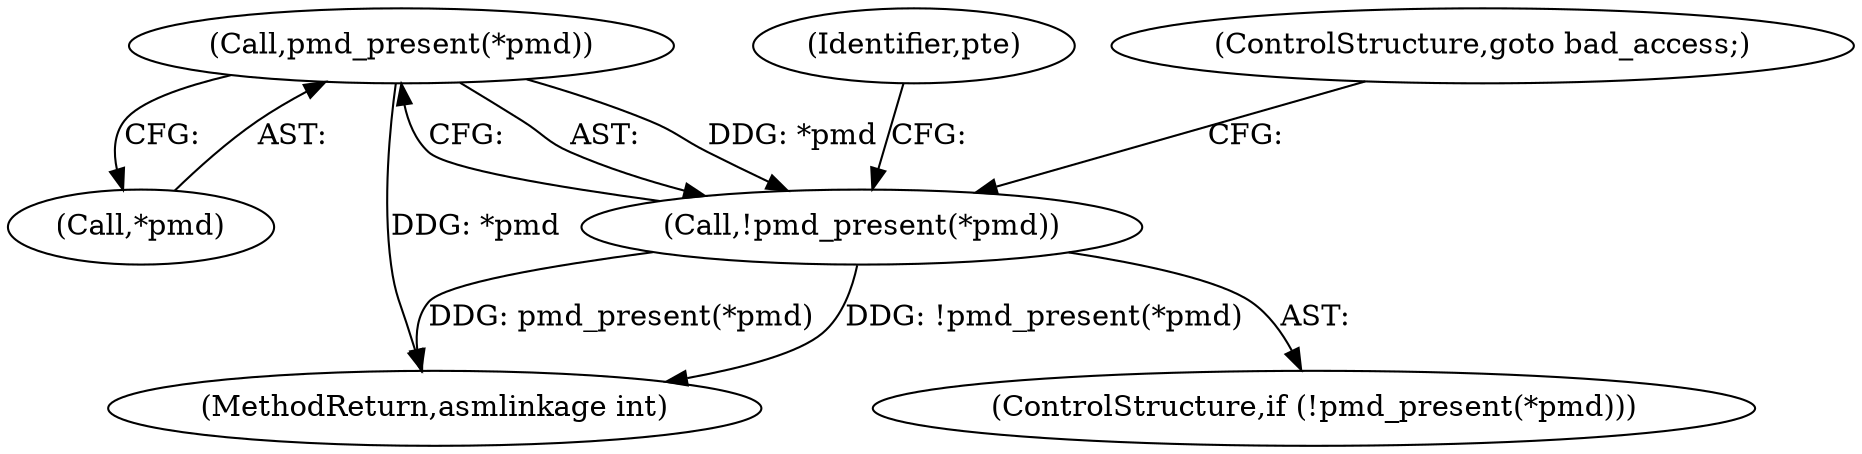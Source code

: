 digraph "0_linux_a4780adeefd042482f624f5e0d577bf9cdcbb760_1@pointer" {
"1000297" [label="(Call,pmd_present(*pmd))"];
"1000296" [label="(Call,!pmd_present(*pmd))"];
"1000298" [label="(Call,*pmd)"];
"1000302" [label="(Identifier,pte)"];
"1000297" [label="(Call,pmd_present(*pmd))"];
"1000300" [label="(ControlStructure,goto bad_access;)"];
"1000459" [label="(MethodReturn,asmlinkage int)"];
"1000296" [label="(Call,!pmd_present(*pmd))"];
"1000295" [label="(ControlStructure,if (!pmd_present(*pmd)))"];
"1000297" -> "1000296"  [label="AST: "];
"1000297" -> "1000298"  [label="CFG: "];
"1000298" -> "1000297"  [label="AST: "];
"1000296" -> "1000297"  [label="CFG: "];
"1000297" -> "1000459"  [label="DDG: *pmd"];
"1000297" -> "1000296"  [label="DDG: *pmd"];
"1000296" -> "1000295"  [label="AST: "];
"1000300" -> "1000296"  [label="CFG: "];
"1000302" -> "1000296"  [label="CFG: "];
"1000296" -> "1000459"  [label="DDG: !pmd_present(*pmd)"];
"1000296" -> "1000459"  [label="DDG: pmd_present(*pmd)"];
}
